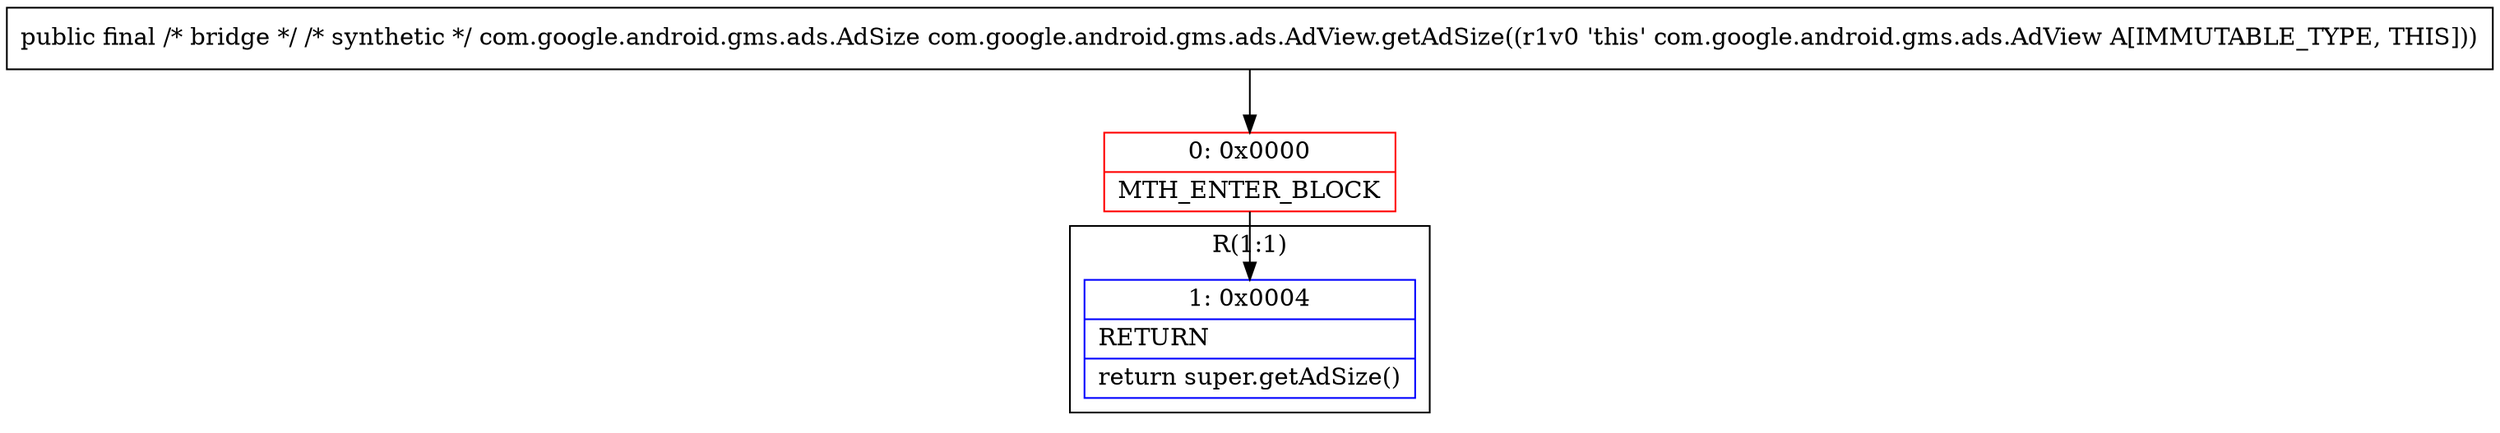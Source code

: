 digraph "CFG forcom.google.android.gms.ads.AdView.getAdSize()Lcom\/google\/android\/gms\/ads\/AdSize;" {
subgraph cluster_Region_569688651 {
label = "R(1:1)";
node [shape=record,color=blue];
Node_1 [shape=record,label="{1\:\ 0x0004|RETURN\l|return super.getAdSize()\l}"];
}
Node_0 [shape=record,color=red,label="{0\:\ 0x0000|MTH_ENTER_BLOCK\l}"];
MethodNode[shape=record,label="{public final \/* bridge *\/ \/* synthetic *\/ com.google.android.gms.ads.AdSize com.google.android.gms.ads.AdView.getAdSize((r1v0 'this' com.google.android.gms.ads.AdView A[IMMUTABLE_TYPE, THIS])) }"];
MethodNode -> Node_0;
Node_0 -> Node_1;
}

